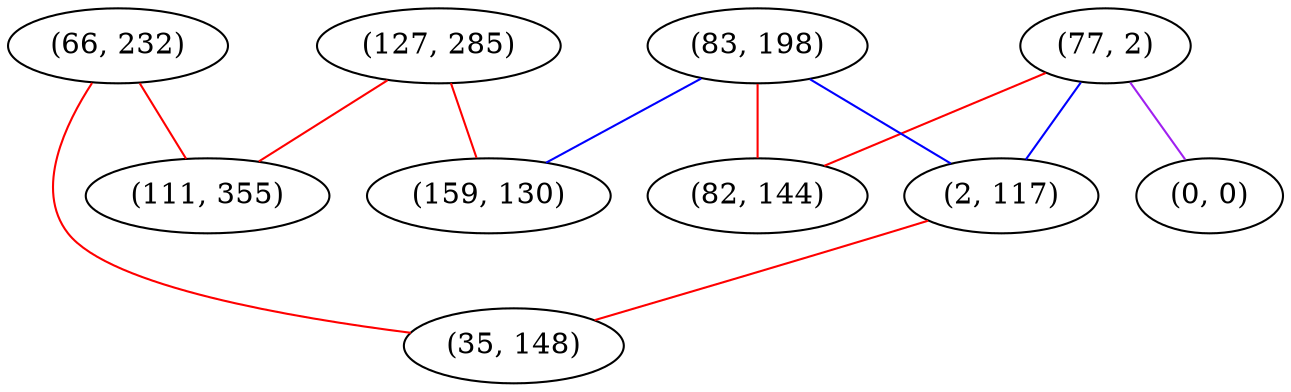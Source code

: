 graph "" {
"(127, 285)";
"(77, 2)";
"(83, 198)";
"(66, 232)";
"(2, 117)";
"(35, 148)";
"(82, 144)";
"(0, 0)";
"(159, 130)";
"(111, 355)";
"(127, 285)" -- "(111, 355)"  [color=red, key=0, weight=1];
"(127, 285)" -- "(159, 130)"  [color=red, key=0, weight=1];
"(77, 2)" -- "(82, 144)"  [color=red, key=0, weight=1];
"(77, 2)" -- "(2, 117)"  [color=blue, key=0, weight=3];
"(77, 2)" -- "(0, 0)"  [color=purple, key=0, weight=4];
"(83, 198)" -- "(82, 144)"  [color=red, key=0, weight=1];
"(83, 198)" -- "(2, 117)"  [color=blue, key=0, weight=3];
"(83, 198)" -- "(159, 130)"  [color=blue, key=0, weight=3];
"(66, 232)" -- "(111, 355)"  [color=red, key=0, weight=1];
"(66, 232)" -- "(35, 148)"  [color=red, key=0, weight=1];
"(2, 117)" -- "(35, 148)"  [color=red, key=0, weight=1];
}
